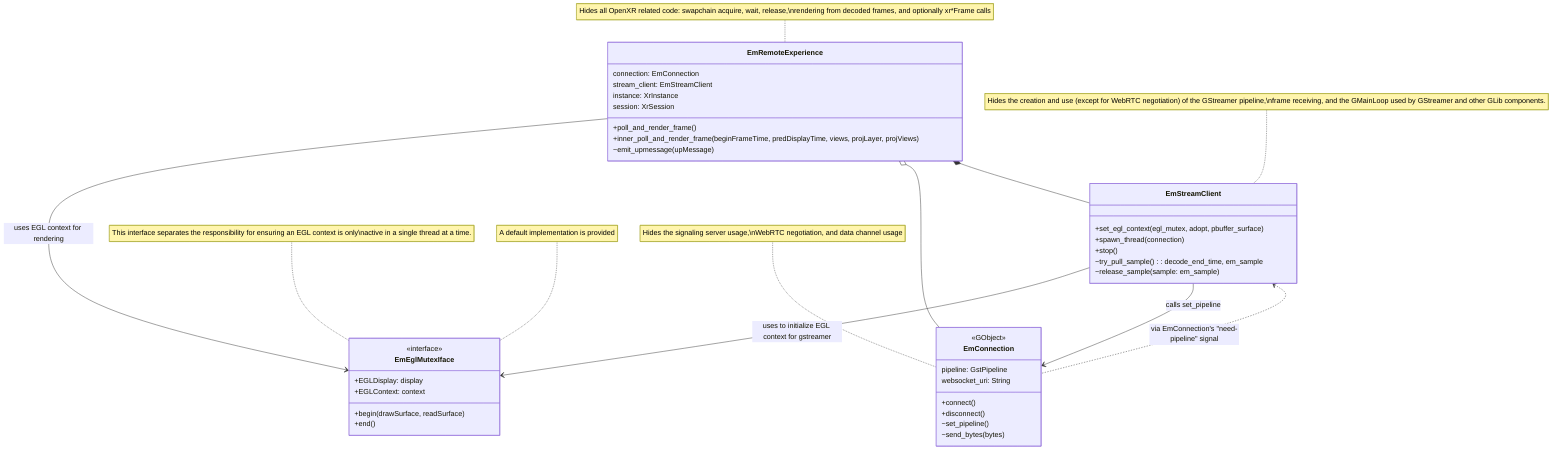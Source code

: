 %% Copyright 2023, Collabora, Ltd.
%% Copyright 2023, Pluto VR, Inc.
%%
%% SPDX-License-Identifier: BSL-1.0

classDiagram
    class EmEglMutexIface {
        <<interface>>
        +EGLDisplay: display
        +EGLContext: context
        +begin(drawSurface, readSurface)
        +end()
    }

    note for EmEglMutexIface "This interface separates the responsibility for ensuring an EGL context is only\nactive in a single thread at a time."
    note for EmEglMutexIface "A default implementation is provided"


    class EmConnection {
        <<GObject>>
        pipeline: GstPipeline
        websocket_uri: String
        +connect()
        +disconnect()
        ~set_pipeline()
        ~send_bytes(bytes)
    }

    note for EmConnection "Hides the signaling server usage,\nWebRTC negotiation, and data channel usage"

    class EmStreamClient {
        +set_egl_context(egl_mutex, adopt, pbuffer_surface)
        +spawn_thread(connection)
        +stop()
        ~try_pull_sample(): decode_end_time, em_sample
        ~release_sample(sample: em_sample)
    }
    EmStreamClient <.. EmConnection: via EmConnection's "need-pipeline" signal
    EmStreamClient --> EmConnection: calls set_pipeline

    note for EmStreamClient "Hides the creation and use (except for WebRTC negotiation) of the GStreamer pipeline,\nframe receiving, and the GMainLoop used by GStreamer and other GLib components."

    EmStreamClient --> EmEglMutexIface: uses to initialize EGL context for gstreamer

    class EmRemoteExperience {
        connection: EmConnection
        stream_client: EmStreamClient
        instance: XrInstance
        session: XrSession
        +poll_and_render_frame()
        +inner_poll_and_render_frame(beginFrameTime, predDisplayTime, views, projLayer, projViews)
        ~emit_upmessage(upMessage)
    }

    %% Owns
    EmRemoteExperience *-- EmStreamClient

    %% Holds a reference to
    EmRemoteExperience o-- EmConnection

    note for EmRemoteExperience "Hides all OpenXR related code: swapchain acquire, wait, release,\nrendering from decoded frames, and optionally xr*Frame calls"

    EmRemoteExperience --> EmEglMutexIface: uses EGL context for rendering